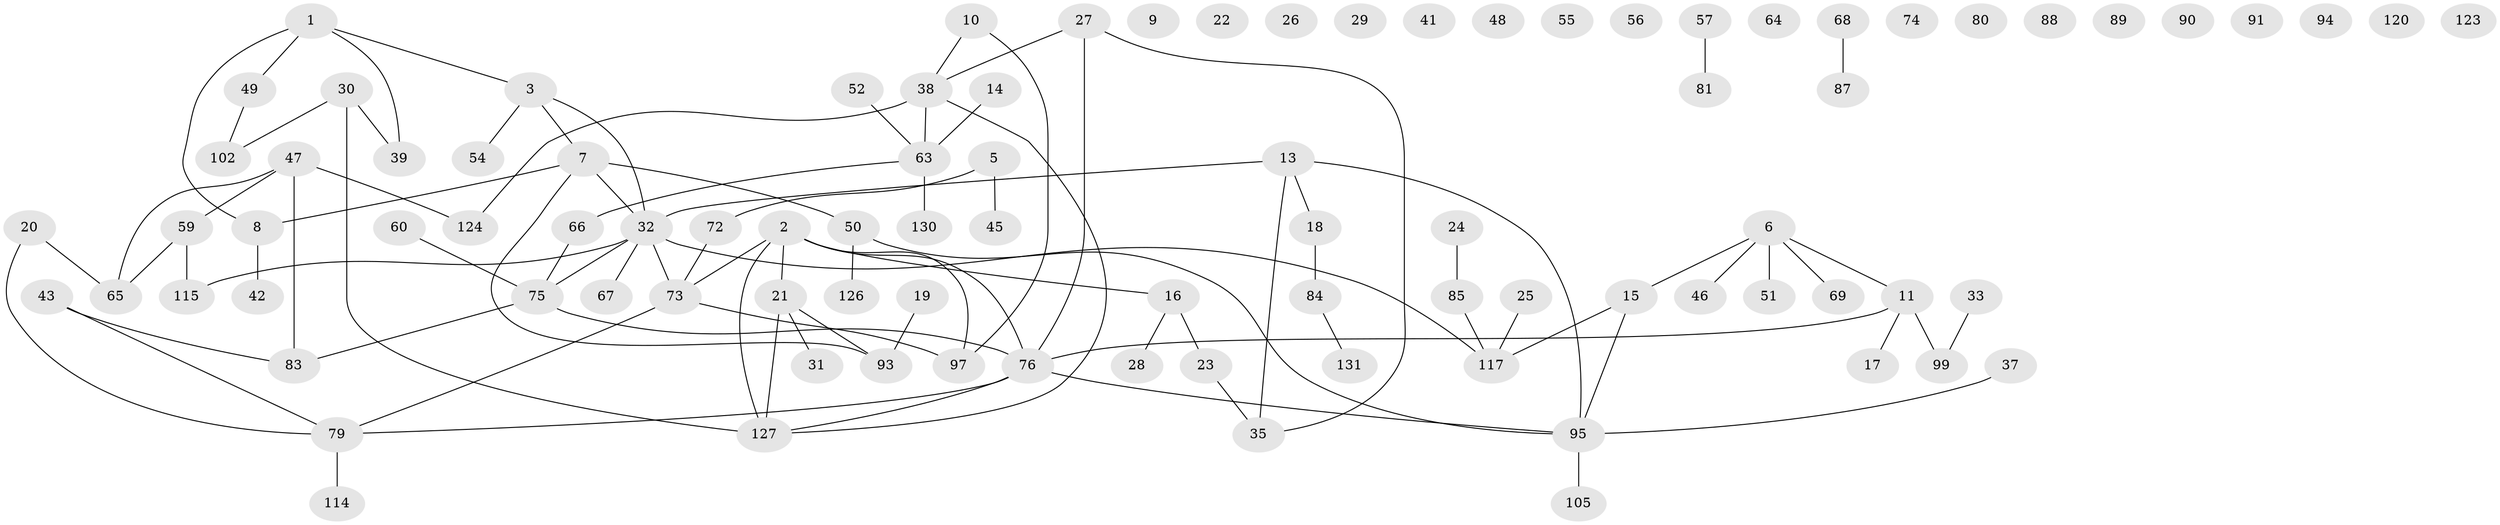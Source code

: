 // Generated by graph-tools (version 1.1) at 2025/23/03/03/25 07:23:29]
// undirected, 92 vertices, 95 edges
graph export_dot {
graph [start="1"]
  node [color=gray90,style=filled];
  1 [super="+12"];
  2 [super="+4"];
  3 [super="+96"];
  5;
  6 [super="+70"];
  7 [super="+58"];
  8 [super="+98"];
  9 [super="+77"];
  10 [super="+53"];
  11 [super="+62"];
  13 [super="+34"];
  14;
  15 [super="+44"];
  16 [super="+71"];
  17;
  18;
  19 [super="+40"];
  20 [super="+92"];
  21 [super="+113"];
  22;
  23;
  24 [super="+86"];
  25;
  26;
  27 [super="+36"];
  28;
  29;
  30;
  31;
  32 [super="+104"];
  33;
  35 [super="+112"];
  37;
  38 [super="+101"];
  39;
  41;
  42;
  43 [super="+129"];
  45;
  46;
  47 [super="+100"];
  48;
  49;
  50 [super="+109"];
  51;
  52;
  54;
  55;
  56;
  57;
  59 [super="+61"];
  60;
  63 [super="+116"];
  64;
  65;
  66 [super="+78"];
  67;
  68;
  69;
  72 [super="+106"];
  73 [super="+108"];
  74;
  75 [super="+111"];
  76 [super="+125"];
  79 [super="+82"];
  80;
  81;
  83;
  84 [super="+119"];
  85 [super="+107"];
  87 [super="+121"];
  88;
  89;
  90;
  91;
  93;
  94;
  95 [super="+122"];
  97;
  99 [super="+103"];
  102;
  105 [super="+110"];
  114;
  115;
  117 [super="+118"];
  120;
  123;
  124;
  126 [super="+132"];
  127 [super="+128"];
  130;
  131;
  1 -- 39;
  1 -- 49;
  1 -- 8;
  1 -- 3;
  2 -- 97;
  2 -- 16;
  2 -- 73;
  2 -- 76;
  2 -- 21;
  2 -- 127;
  3 -- 7;
  3 -- 32;
  3 -- 54;
  5 -- 45;
  5 -- 72;
  6 -- 11;
  6 -- 46;
  6 -- 51;
  6 -- 69;
  6 -- 15;
  7 -- 93;
  7 -- 32;
  7 -- 8;
  7 -- 50;
  8 -- 42;
  10 -- 97;
  10 -- 38;
  11 -- 17;
  11 -- 76;
  11 -- 99;
  13 -- 18;
  13 -- 95;
  13 -- 35;
  13 -- 32;
  14 -- 63;
  15 -- 95;
  15 -- 117;
  16 -- 28;
  16 -- 23;
  18 -- 84;
  19 -- 93;
  20 -- 65;
  20 -- 79;
  21 -- 93;
  21 -- 127;
  21 -- 31;
  23 -- 35;
  24 -- 85;
  25 -- 117;
  27 -- 35;
  27 -- 38;
  27 -- 76;
  30 -- 39;
  30 -- 102;
  30 -- 127;
  32 -- 75;
  32 -- 115;
  32 -- 67;
  32 -- 73;
  32 -- 117;
  33 -- 99;
  37 -- 95;
  38 -- 124;
  38 -- 127;
  38 -- 63;
  43 -- 83;
  43 -- 79;
  47 -- 65;
  47 -- 124;
  47 -- 59;
  47 -- 83;
  49 -- 102;
  50 -- 95;
  50 -- 126;
  52 -- 63;
  57 -- 81;
  59 -- 115;
  59 -- 65;
  60 -- 75;
  63 -- 66;
  63 -- 130;
  66 -- 75;
  68 -- 87;
  72 -- 73;
  73 -- 79;
  73 -- 97;
  75 -- 76;
  75 -- 83;
  76 -- 127;
  76 -- 95;
  76 -- 79;
  79 -- 114;
  84 -- 131;
  85 -- 117;
  95 -- 105;
}
